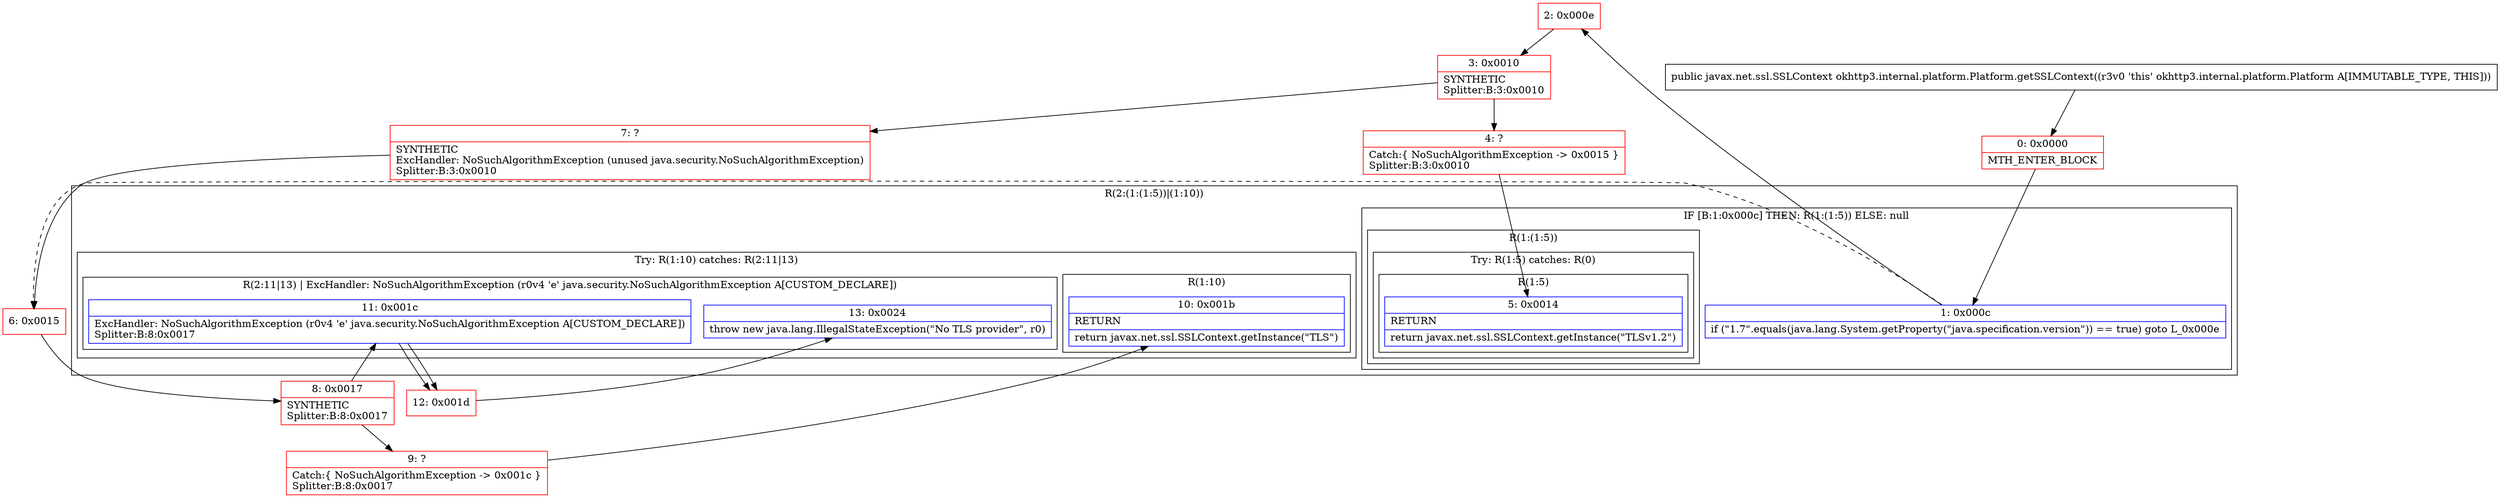 digraph "CFG forokhttp3.internal.platform.Platform.getSSLContext()Ljavax\/net\/ssl\/SSLContext;" {
subgraph cluster_Region_1858617786 {
label = "R(2:(1:(1:5))|(1:10))";
node [shape=record,color=blue];
subgraph cluster_IfRegion_327106848 {
label = "IF [B:1:0x000c] THEN: R(1:(1:5)) ELSE: null";
node [shape=record,color=blue];
Node_1 [shape=record,label="{1\:\ 0x000c|if (\"1.7\".equals(java.lang.System.getProperty(\"java.specification.version\")) == true) goto L_0x000e\l}"];
subgraph cluster_Region_965145638 {
label = "R(1:(1:5))";
node [shape=record,color=blue];
subgraph cluster_TryCatchRegion_393443515 {
label = "Try: R(1:5) catches: R(0)";
node [shape=record,color=blue];
subgraph cluster_Region_991575678 {
label = "R(1:5)";
node [shape=record,color=blue];
Node_5 [shape=record,label="{5\:\ 0x0014|RETURN\l|return javax.net.ssl.SSLContext.getInstance(\"TLSv1.2\")\l}"];
}
subgraph cluster_Region_1376063100 {
label = "R(0) | ExcHandler: NoSuchAlgorithmException (unused java.security.NoSuchAlgorithmException)\l";
node [shape=record,color=blue];
}
}
}
}
subgraph cluster_TryCatchRegion_1546446814 {
label = "Try: R(1:10) catches: R(2:11|13)";
node [shape=record,color=blue];
subgraph cluster_Region_1352071744 {
label = "R(1:10)";
node [shape=record,color=blue];
Node_10 [shape=record,label="{10\:\ 0x001b|RETURN\l|return javax.net.ssl.SSLContext.getInstance(\"TLS\")\l}"];
}
subgraph cluster_Region_982898658 {
label = "R(2:11|13) | ExcHandler: NoSuchAlgorithmException (r0v4 'e' java.security.NoSuchAlgorithmException A[CUSTOM_DECLARE])\l";
node [shape=record,color=blue];
Node_11 [shape=record,label="{11\:\ 0x001c|ExcHandler: NoSuchAlgorithmException (r0v4 'e' java.security.NoSuchAlgorithmException A[CUSTOM_DECLARE])\lSplitter:B:8:0x0017\l}"];
Node_13 [shape=record,label="{13\:\ 0x0024|throw new java.lang.IllegalStateException(\"No TLS provider\", r0)\l}"];
}
}
}
subgraph cluster_Region_1376063100 {
label = "R(0) | ExcHandler: NoSuchAlgorithmException (unused java.security.NoSuchAlgorithmException)\l";
node [shape=record,color=blue];
}
subgraph cluster_Region_982898658 {
label = "R(2:11|13) | ExcHandler: NoSuchAlgorithmException (r0v4 'e' java.security.NoSuchAlgorithmException A[CUSTOM_DECLARE])\l";
node [shape=record,color=blue];
Node_11 [shape=record,label="{11\:\ 0x001c|ExcHandler: NoSuchAlgorithmException (r0v4 'e' java.security.NoSuchAlgorithmException A[CUSTOM_DECLARE])\lSplitter:B:8:0x0017\l}"];
Node_13 [shape=record,label="{13\:\ 0x0024|throw new java.lang.IllegalStateException(\"No TLS provider\", r0)\l}"];
}
Node_0 [shape=record,color=red,label="{0\:\ 0x0000|MTH_ENTER_BLOCK\l}"];
Node_2 [shape=record,color=red,label="{2\:\ 0x000e}"];
Node_3 [shape=record,color=red,label="{3\:\ 0x0010|SYNTHETIC\lSplitter:B:3:0x0010\l}"];
Node_4 [shape=record,color=red,label="{4\:\ ?|Catch:\{ NoSuchAlgorithmException \-\> 0x0015 \}\lSplitter:B:3:0x0010\l}"];
Node_6 [shape=record,color=red,label="{6\:\ 0x0015}"];
Node_7 [shape=record,color=red,label="{7\:\ ?|SYNTHETIC\lExcHandler: NoSuchAlgorithmException (unused java.security.NoSuchAlgorithmException)\lSplitter:B:3:0x0010\l}"];
Node_8 [shape=record,color=red,label="{8\:\ 0x0017|SYNTHETIC\lSplitter:B:8:0x0017\l}"];
Node_9 [shape=record,color=red,label="{9\:\ ?|Catch:\{ NoSuchAlgorithmException \-\> 0x001c \}\lSplitter:B:8:0x0017\l}"];
Node_12 [shape=record,color=red,label="{12\:\ 0x001d}"];
MethodNode[shape=record,label="{public javax.net.ssl.SSLContext okhttp3.internal.platform.Platform.getSSLContext((r3v0 'this' okhttp3.internal.platform.Platform A[IMMUTABLE_TYPE, THIS])) }"];
MethodNode -> Node_0;
Node_1 -> Node_2;
Node_1 -> Node_6[style=dashed];
Node_11 -> Node_12;
Node_11 -> Node_12;
Node_0 -> Node_1;
Node_2 -> Node_3;
Node_3 -> Node_4;
Node_3 -> Node_7;
Node_4 -> Node_5;
Node_6 -> Node_8;
Node_7 -> Node_6;
Node_8 -> Node_9;
Node_8 -> Node_11;
Node_9 -> Node_10;
Node_12 -> Node_13;
}

